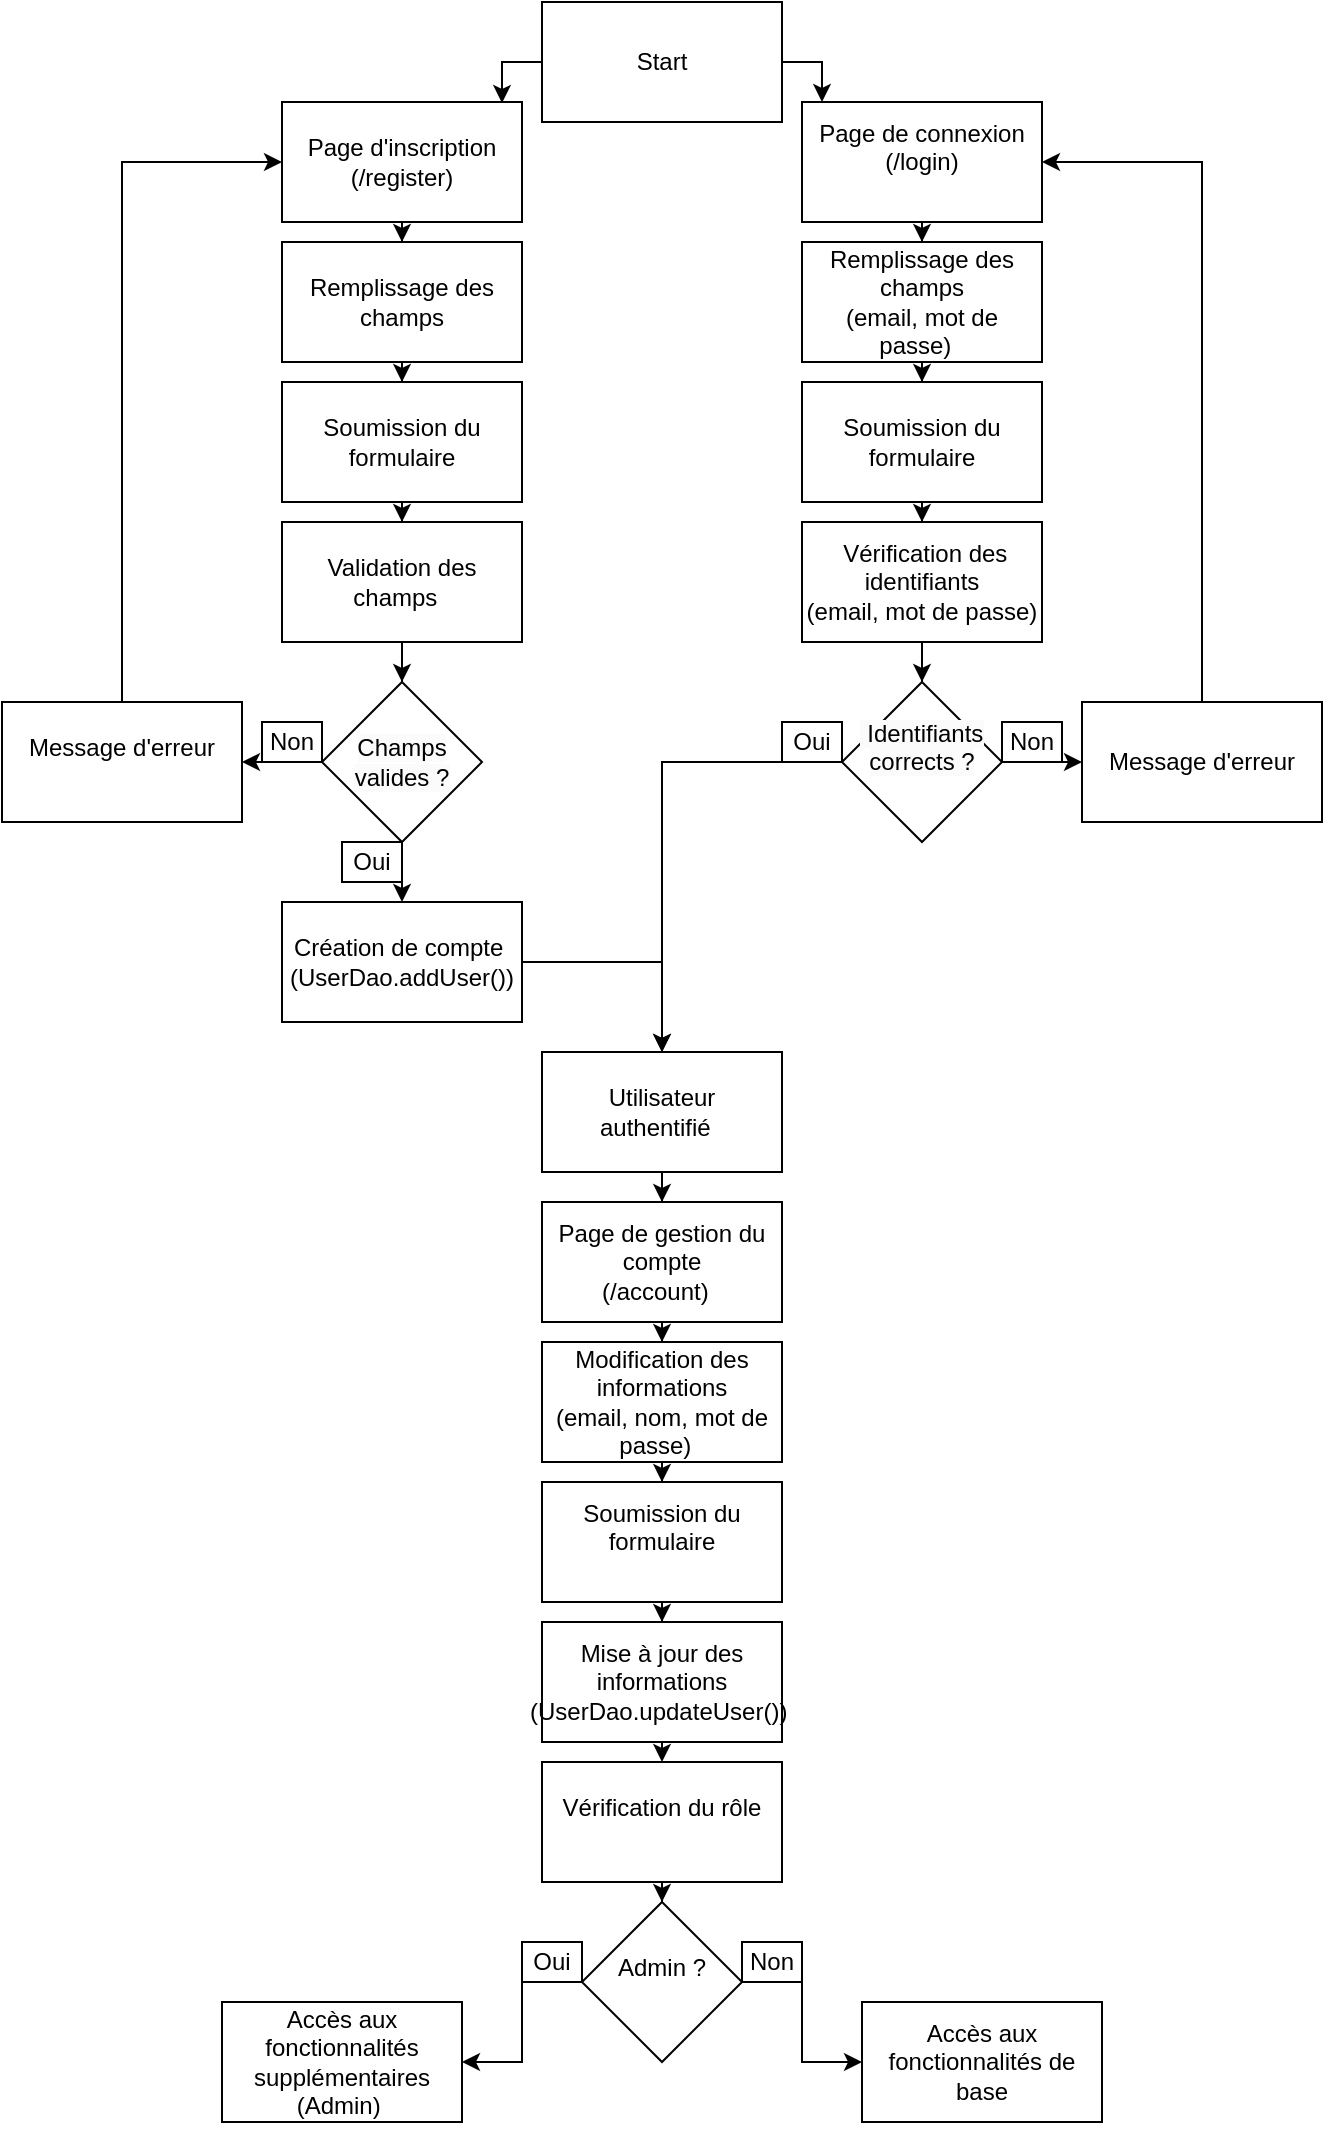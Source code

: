 <mxfile version="24.5.2" type="github">
  <diagram name="Page-1" id="VLQ1q0vU0PJPjyegYe1O">
    <mxGraphModel dx="1195" dy="643" grid="1" gridSize="10" guides="1" tooltips="1" connect="1" arrows="1" fold="1" page="1" pageScale="1" pageWidth="827" pageHeight="1169" math="0" shadow="0">
      <root>
        <mxCell id="0" />
        <mxCell id="1" parent="0" />
        <mxCell id="swKzofVnpEOuJa9C0XW--19" style="edgeStyle=orthogonalEdgeStyle;rounded=0;orthogonalLoop=1;jettySize=auto;html=1;" edge="1" parent="1" source="swKzofVnpEOuJa9C0XW--1" target="swKzofVnpEOuJa9C0XW--5">
          <mxGeometry relative="1" as="geometry" />
        </mxCell>
        <mxCell id="swKzofVnpEOuJa9C0XW--1" value="Page d&#39;inscription (/register&lt;span style=&quot;background-color: initial;&quot;&gt;)&lt;/span&gt;" style="whiteSpace=wrap;html=1;" vertex="1" parent="1">
          <mxGeometry x="230" y="50" width="120" height="60" as="geometry" />
        </mxCell>
        <mxCell id="swKzofVnpEOuJa9C0XW--4" style="edgeStyle=orthogonalEdgeStyle;rounded=0;orthogonalLoop=1;jettySize=auto;html=1;" edge="1" parent="1" source="swKzofVnpEOuJa9C0XW--2">
          <mxGeometry relative="1" as="geometry">
            <mxPoint x="340" y="50" as="targetPoint" />
          </mxGeometry>
        </mxCell>
        <mxCell id="swKzofVnpEOuJa9C0XW--18" style="edgeStyle=orthogonalEdgeStyle;rounded=0;orthogonalLoop=1;jettySize=auto;html=1;" edge="1" parent="1" source="swKzofVnpEOuJa9C0XW--2" target="swKzofVnpEOuJa9C0XW--11">
          <mxGeometry relative="1" as="geometry">
            <Array as="points">
              <mxPoint x="500" y="30" />
            </Array>
          </mxGeometry>
        </mxCell>
        <mxCell id="swKzofVnpEOuJa9C0XW--2" value="Start" style="whiteSpace=wrap;html=1;" vertex="1" parent="1">
          <mxGeometry x="360" width="120" height="60" as="geometry" />
        </mxCell>
        <mxCell id="swKzofVnpEOuJa9C0XW--20" style="edgeStyle=orthogonalEdgeStyle;rounded=0;orthogonalLoop=1;jettySize=auto;html=1;" edge="1" parent="1" source="swKzofVnpEOuJa9C0XW--5" target="swKzofVnpEOuJa9C0XW--6">
          <mxGeometry relative="1" as="geometry" />
        </mxCell>
        <mxCell id="swKzofVnpEOuJa9C0XW--5" value="Remplissage des champs" style="whiteSpace=wrap;html=1;" vertex="1" parent="1">
          <mxGeometry x="230" y="120" width="120" height="60" as="geometry" />
        </mxCell>
        <mxCell id="swKzofVnpEOuJa9C0XW--21" style="edgeStyle=orthogonalEdgeStyle;rounded=0;orthogonalLoop=1;jettySize=auto;html=1;" edge="1" parent="1" source="swKzofVnpEOuJa9C0XW--6" target="swKzofVnpEOuJa9C0XW--7">
          <mxGeometry relative="1" as="geometry" />
        </mxCell>
        <mxCell id="swKzofVnpEOuJa9C0XW--6" value="&lt;div&gt;&lt;span style=&quot;background-color: initial;&quot;&gt;Soumission du formulaire&lt;/span&gt;&lt;br&gt;&lt;/div&gt;" style="whiteSpace=wrap;html=1;" vertex="1" parent="1">
          <mxGeometry x="230" y="190" width="120" height="60" as="geometry" />
        </mxCell>
        <mxCell id="swKzofVnpEOuJa9C0XW--41" style="edgeStyle=orthogonalEdgeStyle;rounded=0;orthogonalLoop=1;jettySize=auto;html=1;exitX=0.5;exitY=1;exitDx=0;exitDy=0;" edge="1" parent="1" source="swKzofVnpEOuJa9C0XW--7" target="swKzofVnpEOuJa9C0XW--36">
          <mxGeometry relative="1" as="geometry" />
        </mxCell>
        <mxCell id="swKzofVnpEOuJa9C0XW--7" value="Validation des champs&lt;span style=&quot;background-color: initial;&quot;&gt;&amp;nbsp;&amp;nbsp;&lt;/span&gt;" style="whiteSpace=wrap;html=1;" vertex="1" parent="1">
          <mxGeometry x="230" y="260" width="120" height="60" as="geometry" />
        </mxCell>
        <mxCell id="swKzofVnpEOuJa9C0XW--32" style="edgeStyle=orthogonalEdgeStyle;rounded=0;orthogonalLoop=1;jettySize=auto;html=1;" edge="1" parent="1" source="swKzofVnpEOuJa9C0XW--9" target="swKzofVnpEOuJa9C0XW--1">
          <mxGeometry relative="1" as="geometry">
            <mxPoint x="150" y="20" as="targetPoint" />
            <Array as="points">
              <mxPoint x="150" y="80" />
            </Array>
          </mxGeometry>
        </mxCell>
        <mxCell id="swKzofVnpEOuJa9C0XW--9" value="&#xa;Message d&#39;erreur&#xa;&#xa;" style="whiteSpace=wrap;html=1;" vertex="1" parent="1">
          <mxGeometry x="90" y="350" width="120" height="60" as="geometry" />
        </mxCell>
        <mxCell id="swKzofVnpEOuJa9C0XW--52" style="edgeStyle=orthogonalEdgeStyle;rounded=0;orthogonalLoop=1;jettySize=auto;html=1;" edge="1" parent="1" source="swKzofVnpEOuJa9C0XW--10" target="swKzofVnpEOuJa9C0XW--17">
          <mxGeometry relative="1" as="geometry" />
        </mxCell>
        <mxCell id="swKzofVnpEOuJa9C0XW--10" value="&lt;br&gt;Création de compte&amp;nbsp;&lt;div&gt;(UserDao.addUser())&lt;div&gt;&lt;br&gt;&lt;/div&gt;&lt;/div&gt;" style="whiteSpace=wrap;html=1;" vertex="1" parent="1">
          <mxGeometry x="230" y="450" width="120" height="60" as="geometry" />
        </mxCell>
        <mxCell id="swKzofVnpEOuJa9C0XW--25" style="edgeStyle=orthogonalEdgeStyle;rounded=0;orthogonalLoop=1;jettySize=auto;html=1;" edge="1" parent="1" source="swKzofVnpEOuJa9C0XW--11" target="swKzofVnpEOuJa9C0XW--12">
          <mxGeometry relative="1" as="geometry" />
        </mxCell>
        <mxCell id="swKzofVnpEOuJa9C0XW--11" value="&#xa;Page de connexion (/login)  &#xa;&#xa;" style="whiteSpace=wrap;html=1;" vertex="1" parent="1">
          <mxGeometry x="490" y="50" width="120" height="60" as="geometry" />
        </mxCell>
        <mxCell id="swKzofVnpEOuJa9C0XW--26" style="edgeStyle=orthogonalEdgeStyle;rounded=0;orthogonalLoop=1;jettySize=auto;html=1;" edge="1" parent="1" source="swKzofVnpEOuJa9C0XW--12" target="swKzofVnpEOuJa9C0XW--13">
          <mxGeometry relative="1" as="geometry" />
        </mxCell>
        <mxCell id="swKzofVnpEOuJa9C0XW--12" value="Remplissage des champs&lt;div&gt;(email, mot de passe)&amp;nbsp;&amp;nbsp;&lt;br&gt;&lt;/div&gt;" style="whiteSpace=wrap;html=1;" vertex="1" parent="1">
          <mxGeometry x="490" y="120" width="120" height="60" as="geometry" />
        </mxCell>
        <mxCell id="swKzofVnpEOuJa9C0XW--27" style="edgeStyle=orthogonalEdgeStyle;rounded=0;orthogonalLoop=1;jettySize=auto;html=1;exitX=0.5;exitY=1;exitDx=0;exitDy=0;" edge="1" parent="1" source="swKzofVnpEOuJa9C0XW--13" target="swKzofVnpEOuJa9C0XW--14">
          <mxGeometry relative="1" as="geometry" />
        </mxCell>
        <mxCell id="swKzofVnpEOuJa9C0XW--13" value="&lt;div&gt;&lt;span style=&quot;background-color: initial;&quot;&gt;Soumission du formulaire&lt;/span&gt;&lt;br&gt;&lt;/div&gt;" style="whiteSpace=wrap;html=1;" vertex="1" parent="1">
          <mxGeometry x="490" y="190" width="120" height="60" as="geometry" />
        </mxCell>
        <mxCell id="swKzofVnpEOuJa9C0XW--50" style="edgeStyle=orthogonalEdgeStyle;rounded=0;orthogonalLoop=1;jettySize=auto;html=1;" edge="1" parent="1" source="swKzofVnpEOuJa9C0XW--14" target="swKzofVnpEOuJa9C0XW--49">
          <mxGeometry relative="1" as="geometry" />
        </mxCell>
        <mxCell id="swKzofVnpEOuJa9C0XW--14" value="&amp;nbsp;Vérification des identifiants&lt;div&gt;(email, mot de passe)&lt;br&gt;&lt;/div&gt;" style="whiteSpace=wrap;html=1;" vertex="1" parent="1">
          <mxGeometry x="490" y="260" width="120" height="60" as="geometry" />
        </mxCell>
        <mxCell id="swKzofVnpEOuJa9C0XW--35" style="edgeStyle=orthogonalEdgeStyle;rounded=0;orthogonalLoop=1;jettySize=auto;html=1;entryX=1;entryY=0.5;entryDx=0;entryDy=0;" edge="1" parent="1" source="swKzofVnpEOuJa9C0XW--16" target="swKzofVnpEOuJa9C0XW--11">
          <mxGeometry relative="1" as="geometry">
            <mxPoint x="680" y="-20" as="targetPoint" />
            <Array as="points">
              <mxPoint x="690" y="80" />
            </Array>
          </mxGeometry>
        </mxCell>
        <mxCell id="swKzofVnpEOuJa9C0XW--16" value="Message d&#39;erreur" style="whiteSpace=wrap;html=1;" vertex="1" parent="1">
          <mxGeometry x="630" y="350" width="120" height="60" as="geometry" />
        </mxCell>
        <mxCell id="swKzofVnpEOuJa9C0XW--57" style="edgeStyle=orthogonalEdgeStyle;rounded=0;orthogonalLoop=1;jettySize=auto;html=1;exitX=0.5;exitY=1;exitDx=0;exitDy=0;" edge="1" parent="1" source="swKzofVnpEOuJa9C0XW--17" target="swKzofVnpEOuJa9C0XW--56">
          <mxGeometry relative="1" as="geometry" />
        </mxCell>
        <mxCell id="swKzofVnpEOuJa9C0XW--17" value="Utilisateur authentifié&amp;nbsp;&amp;nbsp;" style="whiteSpace=wrap;html=1;" vertex="1" parent="1">
          <mxGeometry x="360" y="525" width="120" height="60" as="geometry" />
        </mxCell>
        <mxCell id="swKzofVnpEOuJa9C0XW--38" style="edgeStyle=orthogonalEdgeStyle;rounded=0;orthogonalLoop=1;jettySize=auto;html=1;entryX=1;entryY=0.5;entryDx=0;entryDy=0;" edge="1" parent="1" source="swKzofVnpEOuJa9C0XW--36" target="swKzofVnpEOuJa9C0XW--9">
          <mxGeometry relative="1" as="geometry" />
        </mxCell>
        <mxCell id="swKzofVnpEOuJa9C0XW--42" style="edgeStyle=orthogonalEdgeStyle;rounded=0;orthogonalLoop=1;jettySize=auto;html=1;" edge="1" parent="1" source="swKzofVnpEOuJa9C0XW--36" target="swKzofVnpEOuJa9C0XW--10">
          <mxGeometry relative="1" as="geometry" />
        </mxCell>
        <mxCell id="swKzofVnpEOuJa9C0XW--36" value="&#xa;&lt;br style=&quot;forced-color-adjust: none; color: rgb(0, 0, 0); font-family: Helvetica; font-size: 12px; font-style: normal; font-variant-ligatures: normal; font-variant-caps: normal; font-weight: 400; letter-spacing: normal; orphans: 2; text-align: center; text-indent: 0px; text-transform: none; widows: 2; word-spacing: 0px; -webkit-text-stroke-width: 0px; white-space: normal; background-color: rgb(251, 251, 251); text-decoration-thickness: initial; text-decoration-style: initial; text-decoration-color: initial;&quot;&gt;&lt;span style=&quot;color: rgb(0, 0, 0); font-family: Helvetica; font-size: 12px; font-style: normal; font-variant-ligatures: normal; font-variant-caps: normal; font-weight: 400; letter-spacing: normal; orphans: 2; text-align: center; text-indent: 0px; text-transform: none; widows: 2; word-spacing: 0px; -webkit-text-stroke-width: 0px; white-space: normal; background-color: rgb(251, 251, 251); text-decoration-thickness: initial; text-decoration-style: initial; text-decoration-color: initial; display: inline !important; float: none;&quot;&gt;Champs valides ?&lt;/span&gt;&lt;br style=&quot;forced-color-adjust: none; color: rgb(0, 0, 0); font-family: Helvetica; font-size: 12px; font-style: normal; font-variant-ligatures: normal; font-variant-caps: normal; font-weight: 400; letter-spacing: normal; orphans: 2; text-align: center; text-indent: 0px; text-transform: none; widows: 2; word-spacing: 0px; -webkit-text-stroke-width: 0px; white-space: normal; background-color: rgb(251, 251, 251); text-decoration-thickness: initial; text-decoration-style: initial; text-decoration-color: initial;&quot;&gt;&#xa;&#xa;" style="rhombus;whiteSpace=wrap;html=1;" vertex="1" parent="1">
          <mxGeometry x="250" y="340" width="80" height="80" as="geometry" />
        </mxCell>
        <mxCell id="swKzofVnpEOuJa9C0XW--43" value="Non" style="whiteSpace=wrap;html=1;" vertex="1" parent="1">
          <mxGeometry x="590" y="360" width="30" height="20" as="geometry" />
        </mxCell>
        <mxCell id="swKzofVnpEOuJa9C0XW--46" value="Oui" style="whiteSpace=wrap;html=1;" vertex="1" parent="1">
          <mxGeometry x="260" y="420" width="30" height="20" as="geometry" />
        </mxCell>
        <mxCell id="swKzofVnpEOuJa9C0XW--51" style="edgeStyle=orthogonalEdgeStyle;rounded=0;orthogonalLoop=1;jettySize=auto;html=1;" edge="1" parent="1" source="swKzofVnpEOuJa9C0XW--49" target="swKzofVnpEOuJa9C0XW--16">
          <mxGeometry relative="1" as="geometry" />
        </mxCell>
        <mxCell id="swKzofVnpEOuJa9C0XW--53" style="edgeStyle=orthogonalEdgeStyle;rounded=0;orthogonalLoop=1;jettySize=auto;html=1;" edge="1" parent="1" source="swKzofVnpEOuJa9C0XW--49" target="swKzofVnpEOuJa9C0XW--17">
          <mxGeometry relative="1" as="geometry" />
        </mxCell>
        <mxCell id="swKzofVnpEOuJa9C0XW--49" value="&#xa;&lt;span style=&quot;color: rgb(0, 0, 0); font-family: Helvetica; font-size: 12px; font-style: normal; font-variant-ligatures: normal; font-variant-caps: normal; font-weight: 400; letter-spacing: normal; orphans: 2; text-align: center; text-indent: 0px; text-transform: none; widows: 2; word-spacing: 0px; -webkit-text-stroke-width: 0px; white-space: normal; background-color: rgb(251, 251, 251); text-decoration-thickness: initial; text-decoration-style: initial; text-decoration-color: initial; display: inline !important; float: none;&quot;&gt;&amp;nbsp;Identifiants corrects ?&lt;/span&gt;&#xa;&#xa;" style="rhombus;whiteSpace=wrap;html=1;" vertex="1" parent="1">
          <mxGeometry x="510" y="340" width="80" height="80" as="geometry" />
        </mxCell>
        <mxCell id="swKzofVnpEOuJa9C0XW--54" value="Oui" style="whiteSpace=wrap;html=1;" vertex="1" parent="1">
          <mxGeometry x="480" y="360" width="30" height="20" as="geometry" />
        </mxCell>
        <mxCell id="swKzofVnpEOuJa9C0XW--55" value="Non" style="whiteSpace=wrap;html=1;" vertex="1" parent="1">
          <mxGeometry x="220" y="360" width="30" height="20" as="geometry" />
        </mxCell>
        <mxCell id="swKzofVnpEOuJa9C0XW--59" style="edgeStyle=orthogonalEdgeStyle;rounded=0;orthogonalLoop=1;jettySize=auto;html=1;exitX=0.5;exitY=1;exitDx=0;exitDy=0;" edge="1" parent="1" source="swKzofVnpEOuJa9C0XW--56" target="swKzofVnpEOuJa9C0XW--58">
          <mxGeometry relative="1" as="geometry" />
        </mxCell>
        <mxCell id="swKzofVnpEOuJa9C0XW--56" value="&lt;br&gt;Page de gestion du compte&lt;div&gt;(/account)&amp;nbsp;&amp;nbsp;&lt;br&gt;&lt;br&gt;&lt;/div&gt;" style="whiteSpace=wrap;html=1;" vertex="1" parent="1">
          <mxGeometry x="360" y="600" width="120" height="60" as="geometry" />
        </mxCell>
        <mxCell id="swKzofVnpEOuJa9C0XW--61" style="edgeStyle=orthogonalEdgeStyle;rounded=0;orthogonalLoop=1;jettySize=auto;html=1;exitX=0.5;exitY=1;exitDx=0;exitDy=0;" edge="1" parent="1" source="swKzofVnpEOuJa9C0XW--58" target="swKzofVnpEOuJa9C0XW--60">
          <mxGeometry relative="1" as="geometry" />
        </mxCell>
        <mxCell id="swKzofVnpEOuJa9C0XW--58" value="&lt;br&gt;Modification des informations&lt;div&gt;(email, nom, mot de passe)&amp;nbsp;&amp;nbsp;&lt;br&gt;&lt;br&gt;&lt;/div&gt;" style="whiteSpace=wrap;html=1;" vertex="1" parent="1">
          <mxGeometry x="360" y="670" width="120" height="60" as="geometry" />
        </mxCell>
        <mxCell id="swKzofVnpEOuJa9C0XW--63" style="edgeStyle=orthogonalEdgeStyle;rounded=0;orthogonalLoop=1;jettySize=auto;html=1;exitX=0.5;exitY=1;exitDx=0;exitDy=0;" edge="1" parent="1" source="swKzofVnpEOuJa9C0XW--60" target="swKzofVnpEOuJa9C0XW--62">
          <mxGeometry relative="1" as="geometry" />
        </mxCell>
        <mxCell id="swKzofVnpEOuJa9C0XW--60" value="&#xa; Soumission du formulaire&#xa;&#xa;" style="whiteSpace=wrap;html=1;" vertex="1" parent="1">
          <mxGeometry x="360" y="740" width="120" height="60" as="geometry" />
        </mxCell>
        <mxCell id="swKzofVnpEOuJa9C0XW--68" style="edgeStyle=orthogonalEdgeStyle;rounded=0;orthogonalLoop=1;jettySize=auto;html=1;exitX=0.5;exitY=1;exitDx=0;exitDy=0;entryX=0.5;entryY=0;entryDx=0;entryDy=0;" edge="1" parent="1" source="swKzofVnpEOuJa9C0XW--62" target="swKzofVnpEOuJa9C0XW--64">
          <mxGeometry relative="1" as="geometry" />
        </mxCell>
        <mxCell id="swKzofVnpEOuJa9C0XW--62" value="&lt;br&gt;Mise à jour des informations&lt;div&gt;(UserDao.updateUser())&amp;nbsp;&lt;br&gt;&lt;br&gt;&lt;/div&gt;" style="whiteSpace=wrap;html=1;" vertex="1" parent="1">
          <mxGeometry x="360" y="810" width="120" height="60" as="geometry" />
        </mxCell>
        <mxCell id="swKzofVnpEOuJa9C0XW--69" style="edgeStyle=orthogonalEdgeStyle;rounded=0;orthogonalLoop=1;jettySize=auto;html=1;exitX=0.5;exitY=1;exitDx=0;exitDy=0;" edge="1" parent="1" source="swKzofVnpEOuJa9C0XW--64" target="swKzofVnpEOuJa9C0XW--67">
          <mxGeometry relative="1" as="geometry" />
        </mxCell>
        <mxCell id="swKzofVnpEOuJa9C0XW--64" value="&#xa;Vérification du rôle &#xa;&#xa;" style="whiteSpace=wrap;html=1;" vertex="1" parent="1">
          <mxGeometry x="360" y="880" width="120" height="60" as="geometry" />
        </mxCell>
        <mxCell id="swKzofVnpEOuJa9C0XW--71" value="" style="edgeStyle=orthogonalEdgeStyle;rounded=0;orthogonalLoop=1;jettySize=auto;html=1;" edge="1" parent="1" source="swKzofVnpEOuJa9C0XW--67" target="swKzofVnpEOuJa9C0XW--70">
          <mxGeometry relative="1" as="geometry" />
        </mxCell>
        <mxCell id="swKzofVnpEOuJa9C0XW--73" value="" style="edgeStyle=orthogonalEdgeStyle;rounded=0;orthogonalLoop=1;jettySize=auto;html=1;" edge="1" parent="1" source="swKzofVnpEOuJa9C0XW--67" target="swKzofVnpEOuJa9C0XW--72">
          <mxGeometry relative="1" as="geometry" />
        </mxCell>
        <mxCell id="swKzofVnpEOuJa9C0XW--67" value="&#xa;Admin ? &#xa;&#xa;" style="rhombus;whiteSpace=wrap;html=1;" vertex="1" parent="1">
          <mxGeometry x="380" y="950" width="80" height="80" as="geometry" />
        </mxCell>
        <mxCell id="swKzofVnpEOuJa9C0XW--70" value="&lt;br&gt; Accès aux fonctionnalités de&lt;div&gt;base&lt;br&gt;&lt;br&gt;&lt;/div&gt;" style="whiteSpace=wrap;html=1;" vertex="1" parent="1">
          <mxGeometry x="520" y="1000" width="120" height="60" as="geometry" />
        </mxCell>
        <mxCell id="swKzofVnpEOuJa9C0XW--72" value="&lt;br&gt;Accès aux fonctionnalités&lt;div&gt;supplémentaires (Admin)&amp;nbsp;&lt;br&gt;&lt;br&gt;&lt;/div&gt;" style="whiteSpace=wrap;html=1;" vertex="1" parent="1">
          <mxGeometry x="200" y="1000" width="120" height="60" as="geometry" />
        </mxCell>
        <UserObject label="&lt;span aria-hidden=&quot;true&quot; style=&quot;color-scheme: unset; forced-color-adjust: unset; mask: unset; math-depth: unset; position: fixed; position-anchor: unset; appearance: unset; color: unset; font: unset; font-palette: unset; font-synthesis: unset; inset-area: unset; text-orientation: unset; text-rendering: unset; text-spacing-trim: unset; -webkit-font-smoothing: unset; -webkit-locale: unset; -webkit-text-orientation: unset; -webkit-writing-mode: unset; writing-mode: unset; zoom: unset; accent-color: unset; place-content: unset; place-items: unset; place-self: unset; alignment-baseline: unset; anchor-name: unset; animation-composition: unset; animation: unset; app-region: unset; aspect-ratio: unset; backdrop-filter: unset; backface-visibility: unset; background: unset; background-blend-mode: unset; baseline-shift: unset; baseline-source: unset; block-size: unset; border-block: unset; border: unset; border-radius: unset; border-collapse: unset; border-end-end-radius: unset; border-end-start-radius: unset; border-inline: unset; border-start-end-radius: unset; border-start-start-radius: unset; bottom: unset; box-shadow: unset; box-sizing: unset; break-after: unset; break-before: unset; break-inside: unset; buffered-rendering: unset; caption-side: unset; caret-color: unset; clear: unset; clip: rect(0px, 0px, 0px, 0px); clip-path: unset; clip-rule: unset; color-interpolation: unset; color-interpolation-filters: unset; color-rendering: unset; columns: unset; column-fill: unset; gap: unset; column-rule: unset; column-span: unset; contain: unset; contain-intrinsic-block-size: unset; contain-intrinsic-size: unset; contain-intrinsic-inline-size: unset; container: unset; content: unset; content-visibility: unset; counter-increment: unset; counter-reset: unset; counter-set: unset; cursor: unset; cx: unset; cy: unset; d: unset; display: unset; dominant-baseline: unset; empty-cells: unset; field-sizing: unset; fill: unset; fill-opacity: unset; fill-rule: unset; filter: unset; flex: unset; flex-flow: unset; float: unset; flood-color: unset; flood-opacity: unset; grid: unset; grid-area: unset; height: unset; hyphenate-character: unset; hyphenate-limit-chars: unset; hyphens: unset; image-orientation: unset; image-rendering: unset; initial-letter: unset; inline-size: unset; inset-block: unset; inset-inline: unset; isolation: unset; left: unset; letter-spacing: unset; lighting-color: unset; line-break: unset; list-style: unset; margin-block: unset; margin: unset; margin-inline: unset; marker: unset; mask-type: unset; math-shift: unset; math-style: unset; max-block-size: unset; max-height: unset; max-inline-size: unset; max-width: unset; min-block-size: unset; min-height: unset; min-inline-size: unset; min-width: unset; mix-blend-mode: unset; object-fit: unset; object-position: unset; object-view-box: unset; offset: unset; opacity: unset; order: unset; orphans: unset; outline: unset; outline-offset: unset; overflow-anchor: unset; overflow-clip-margin: unset; overflow-wrap: unset; overflow: unset; overlay: unset; overscroll-behavior-block: unset; overscroll-behavior-inline: unset; overscroll-behavior: unset; padding-block: unset; padding: unset; padding-inline: unset; page: unset; page-orientation: unset; paint-order: unset; perspective: unset; perspective-origin: unset; pointer-events: unset; position-try: unset; position-visibility: unset; quotes: unset; r: unset; resize: unset; right: unset; rotate: unset; ruby-position: unset; rx: unset; ry: unset; scale: unset; scroll-behavior: unset; scroll-margin-block: unset; scroll-margin: unset; scroll-margin-inline: unset; scroll-padding-block: unset; scroll-padding: unset; scroll-padding-inline: unset; scroll-snap-align: unset; scroll-snap-stop: unset; scroll-snap-type: unset; scroll-timeline: unset; scrollbar-color: unset; scrollbar-gutter: unset; scrollbar-width: unset; shape-image-threshold: unset; shape-margin: unset; shape-outside: unset; shape-rendering: unset; size: unset; speak: unset; stop-color: unset; stop-opacity: unset; stroke: unset; stroke-dasharray: unset; stroke-dashoffset: unset; stroke-linecap: unset; stroke-linejoin: unset; stroke-miterlimit: unset; stroke-opacity: unset; stroke-width: unset; tab-size: unset; table-layout: unset; text-align: unset; text-align-last: unset; text-anchor: unset; text-combine-upright: unset; text-decoration: unset; text-decoration-skip-ink: unset; text-emphasis: unset; text-emphasis-position: unset; text-indent: unset; text-overflow: unset; text-shadow: unset; text-size-adjust: unset; text-transform: unset; text-underline-offset: unset; text-underline-position: unset; white-space: pre; timeline-scope: unset; top: 0px; touch-action: unset; transform: unset; transform-box: unset; transform-origin: unset; transform-style: unset; transition: unset; translate: unset; user-select: text; vector-effect: unset; vertical-align: unset; view-timeline: unset; view-transition-class: unset; view-transition-name: unset; visibility: unset; border-spacing: unset; -webkit-box-align: unset; -webkit-box-decoration-break: unset; -webkit-box-direction: unset; -webkit-box-flex: unset; -webkit-box-ordinal-group: unset; -webkit-box-orient: unset; -webkit-box-pack: unset; -webkit-box-reflect: unset; -webkit-line-break: unset; -webkit-line-clamp: unset; -webkit-mask-box-image: unset; -webkit-print-color-adjust: unset; -webkit-rtl-ordering: unset; -webkit-ruby-position: unset; -webkit-tap-highlight-color: unset; -webkit-text-combine: unset; -webkit-text-decorations-in-effect: unset; -webkit-text-fill-color: unset; -webkit-text-security: unset; -webkit-text-stroke: unset; -webkit-user-drag: unset; widows: unset; width: unset; will-change: unset; word-break: unset; word-spacing: unset; x: unset; y: unset; z-index: unset;&quot;&gt;&amp;lt;!-- Simple Service --&amp;gt;&#xa;&#xa;&amp;lt;int:gateway id=&quot;simpleGateway&quot;&#xa;&lt;span style=&quot;white-space: pre;&quot;&gt;&amp;nbsp;&amp;nbsp;&amp;nbsp;&amp;nbsp;&lt;/span&gt;service-interface=&quot;foo.TempConverter&quot;&#xa;&lt;span style=&quot;white-space: pre;&quot;&gt;&amp;nbsp;&amp;nbsp;&amp;nbsp;&amp;nbsp;&lt;/span&gt;default-request-channel=&quot;simpleExpression&quot; /&amp;gt;&#xa;&#xa;&amp;lt;int:service-activator id=&quot;expressionConverter&quot;&#xa;&lt;span style=&quot;white-space: pre;&quot;&gt;&amp;nbsp;&amp;nbsp;&amp;nbsp;&amp;nbsp;&lt;/span&gt;input-channel=&quot;simpleExpression&quot;&#xa;&lt;span style=&quot;white-space: pre;&quot;&gt;&amp;nbsp;&amp;nbsp;&amp;nbsp;&amp;nbsp;&lt;/span&gt;expression=&quot;(payload - 32) / 9 * 5&quot;/&amp;gt;&#xa;&#xa;&amp;lt;!-- Web Service --&amp;gt;&#xa;&#xa;&amp;lt;int:gateway id=&quot;wsGateway&quot; service-interface=&quot;foo.TempConverter&quot;&#xa;&lt;span style=&quot;white-space: pre;&quot;&gt;&amp;nbsp;&amp;nbsp;&amp;nbsp;&amp;nbsp;&lt;/span&gt;default-request-channel=&quot;viaWebService&quot; /&amp;gt;&#xa;&#xa;&amp;lt;int:chain id=&quot;wsChain&quot; input-channel=&quot;viaWebService&quot;&amp;gt;&#xa;&lt;span style=&quot;white-space: pre;&quot;&gt;&amp;nbsp;&amp;nbsp;&amp;nbsp;&amp;nbsp;&lt;/span&gt;&amp;lt;int:transformer&#xa;&lt;span style=&quot;white-space: pre;&quot;&gt;&amp;nbsp;&amp;nbsp;&amp;nbsp;&amp;nbsp;&lt;/span&gt;   expression=&quot;&#39;&amp;amp;lt;FahrenheitToCelsius xmlns=&amp;amp;quot;https://www.w3schools.com/xml/&amp;amp;quot;&amp;amp;gt;&amp;amp;lt;Fahrenheit&amp;amp;gt;XXX&amp;amp;lt;/Fahrenheit&amp;amp;gt;&amp;amp;lt;/FahrenheitToCelsius&amp;amp;gt;&#39;.replace(&#39;XXX&#39;, payload.toString())&quot; /&amp;gt;&#xa;&lt;span style=&quot;white-space: pre;&quot;&gt;&amp;nbsp;&amp;nbsp;&amp;nbsp;&amp;nbsp;&lt;/span&gt;&amp;lt;int-ws:header-enricher&amp;gt;&#xa;&lt;span style=&quot;white-space: pre;&quot;&gt;&amp;nbsp;&amp;nbsp;&amp;nbsp;&amp;nbsp;&lt;/span&gt;&lt;span style=&quot;white-space: pre;&quot;&gt;&amp;nbsp;&amp;nbsp;&amp;nbsp;&amp;nbsp;&lt;/span&gt;&amp;lt;int-ws:soap-action value=&quot;https://www.w3schools.com/xml/FahrenheitToCelsius&quot;/&amp;gt;&#xa;&lt;span style=&quot;white-space: pre;&quot;&gt;&amp;nbsp;&amp;nbsp;&amp;nbsp;&amp;nbsp;&lt;/span&gt;&amp;lt;/int-ws:header-enricher&amp;gt;&#xa;&lt;span style=&quot;white-space: pre;&quot;&gt;&amp;nbsp;&amp;nbsp;&amp;nbsp;&amp;nbsp;&lt;/span&gt;&amp;lt;int-ws:outbound-gateway&#xa;&lt;span style=&quot;white-space: pre;&quot;&gt;&amp;nbsp;&amp;nbsp;&amp;nbsp;&amp;nbsp;&lt;/span&gt;&lt;span style=&quot;white-space: pre;&quot;&gt;&amp;nbsp;&amp;nbsp;&amp;nbsp;&amp;nbsp;&lt;/span&gt;uri=&quot;https://www.w3schools.com/xml/tempconvert.asmx&quot;/&amp;gt;&#xa;&lt;span style=&quot;white-space: pre;&quot;&gt;&amp;nbsp;&amp;nbsp;&amp;nbsp;&amp;nbsp;&lt;/span&gt;&amp;lt;int-xml:xpath-transformer&#xa;&lt;span style=&quot;white-space: pre;&quot;&gt;&amp;nbsp;&amp;nbsp;&amp;nbsp;&amp;nbsp;&lt;/span&gt;&lt;span style=&quot;white-space: pre;&quot;&gt;&amp;nbsp;&amp;nbsp;&amp;nbsp;&amp;nbsp;&lt;/span&gt;xpath-expression=&quot;/*[local-name()=&#39;FahrenheitToCelsiusResponse&#39;]/*[local-name()=&#39;FahrenheitToCelsiusResult&#39;]&quot;/&amp;gt;&#xa;&amp;lt;/int:chain&amp;gt;&lt;/span&gt;" link="&lt;span aria-hidden=&quot;true&quot; style=&quot;color-scheme: unset; forced-color-adjust: unset; mask: unset; math-depth: unset; position: fixed; position-anchor: unset; appearance: unset; color: unset; font: unset; font-palette: unset; font-synthesis: unset; inset-area: unset; text-orientation: unset; text-rendering: unset; text-spacing-trim: unset; -webkit-font-smoothing: unset; -webkit-locale: unset; -webkit-text-orientation: unset; -webkit-writing-mode: unset; writing-mode: unset; zoom: unset; accent-color: unset; place-content: unset; place-items: unset; place-self: unset; alignment-baseline: unset; anchor-name: unset; animation-composition: unset; animation: unset; app-region: unset; aspect-ratio: unset; backdrop-filter: unset; backface-visibility: unset; background: unset; background-blend-mode: unset; baseline-shift: unset; baseline-source: unset; block-size: unset; border-block: unset; border: unset; border-radius: unset; border-collapse: unset; border-end-end-radius: unset; border-end-start-radius: unset; border-inline: unset; border-start-end-radius: unset; border-start-start-radius: unset; bottom: unset; box-shadow: unset; box-sizing: unset; break-after: unset; break-before: unset; break-inside: unset; buffered-rendering: unset; caption-side: unset; caret-color: unset; clear: unset; clip: rect(0px, 0px, 0px, 0px); clip-path: unset; clip-rule: unset; color-interpolation: unset; color-interpolation-filters: unset; color-rendering: unset; columns: unset; column-fill: unset; gap: unset; column-rule: unset; column-span: unset; contain: unset; contain-intrinsic-block-size: unset; contain-intrinsic-size: unset; contain-intrinsic-inline-size: unset; container: unset; content: unset; content-visibility: unset; counter-increment: unset; counter-reset: unset; counter-set: unset; cursor: unset; cx: unset; cy: unset; d: unset; display: unset; dominant-baseline: unset; empty-cells: unset; field-sizing: unset; fill: unset; fill-opacity: unset; fill-rule: unset; filter: unset; flex: unset; flex-flow: unset; float: unset; flood-color: unset; flood-opacity: unset; grid: unset; grid-area: unset; height: unset; hyphenate-character: unset; hyphenate-limit-chars: unset; hyphens: unset; image-orientation: unset; image-rendering: unset; initial-letter: unset; inline-size: unset; inset-block: unset; inset-inline: unset; isolation: unset; left: unset; letter-spacing: unset; lighting-color: unset; line-break: unset; list-style: unset; margin-block: unset; margin: unset; margin-inline: unset; marker: unset; mask-type: unset; math-shift: unset; math-style: unset; max-block-size: unset; max-height: unset; max-inline-size: unset; max-width: unset; min-block-size: unset; min-height: unset; min-inline-size: unset; min-width: unset; mix-blend-mode: unset; object-fit: unset; object-position: unset; object-view-box: unset; offset: unset; opacity: unset; order: unset; orphans: unset; outline: unset; outline-offset: unset; overflow-anchor: unset; overflow-clip-margin: unset; overflow-wrap: unset; overflow: unset; overlay: unset; overscroll-behavior-block: unset; overscroll-behavior-inline: unset; overscroll-behavior: unset; padding-block: unset; padding: unset; padding-inline: unset; page: unset; page-orientation: unset; paint-order: unset; perspective: unset; perspective-origin: unset; pointer-events: unset; position-try: unset; position-visibility: unset; quotes: unset; r: unset; resize: unset; right: unset; rotate: unset; ruby-position: unset; rx: unset; ry: unset; scale: unset; scroll-behavior: unset; scroll-margin-block: unset; scroll-margin: unset; scroll-margin-inline: unset; scroll-padding-block: unset; scroll-padding: unset; scroll-padding-inline: unset; scroll-snap-align: unset; scroll-snap-stop: unset; scroll-snap-type: unset; scroll-timeline: unset; scrollbar-color: unset; scrollbar-gutter: unset; scrollbar-width: unset; shape-image-threshold: unset; shape-margin: unset; shape-outside: unset; shape-rendering: unset; size: unset; speak: unset; stop-color: unset; stop-opacity: unset; stroke: unset; stroke-dasharray: unset; stroke-dashoffset: unset; stroke-linecap: unset; stroke-linejoin: unset; stroke-miterlimit: unset; stroke-opacity: unset; stroke-width: unset; tab-size: unset; table-layout: unset; text-align: unset; text-align-last: unset; text-anchor: unset; text-combine-upright: unset; text-decoration: unset; text-decoration-skip-ink: unset; text-emphasis: unset; text-emphasis-position: unset; text-indent: unset; text-overflow: unset; text-shadow: unset; text-size-adjust: unset; text-transform: unset; text-underline-offset: unset; text-underline-position: unset; white-space: pre; timeline-scope: unset; top: 0px; touch-action: unset; transform: unset; transform-box: unset; transform-origin: unset; transform-style: unset; transition: unset; translate: unset; user-select: text; vector-effect: unset; vertical-align: unset; view-timeline: unset; view-transition-class: unset; view-transition-name: unset; visibility: unset; border-spacing: unset; -webkit-box-align: unset; -webkit-box-decoration-break: unset; -webkit-box-direction: unset; -webkit-box-flex: unset; -webkit-box-ordinal-group: unset; -webkit-box-orient: unset; -webkit-box-pack: unset; -webkit-box-reflect: unset; -webkit-line-break: unset; -webkit-line-clamp: unset; -webkit-mask-box-image: unset; -webkit-print-color-adjust: unset; -webkit-rtl-ordering: unset; -webkit-ruby-position: unset; -webkit-tap-highlight-color: unset; -webkit-text-combine: unset; -webkit-text-decorations-in-effect: unset; -webkit-text-fill-color: unset; -webkit-text-security: unset; -webkit-text-stroke: unset; -webkit-user-drag: unset; widows: unset; width: unset; will-change: unset; word-break: unset; word-spacing: unset; x: unset; y: unset; z-index: unset;&quot;&gt;&amp;lt;!-- Simple Service --&amp;gt;&#xa;&#xa;&amp;lt;int:gateway id=&quot;simpleGateway&quot;&#xa;&lt;span style=&quot;white-space: pre;&quot;&gt;&amp;nbsp;&amp;nbsp;&amp;nbsp;&amp;nbsp;&lt;/span&gt;service-interface=&quot;foo.TempConverter&quot;&#xa;&lt;span style=&quot;white-space: pre;&quot;&gt;&amp;nbsp;&amp;nbsp;&amp;nbsp;&amp;nbsp;&lt;/span&gt;default-request-channel=&quot;simpleExpression&quot; /&amp;gt;&#xa;&#xa;&amp;lt;int:service-activator id=&quot;expressionConverter&quot;&#xa;&lt;span style=&quot;white-space: pre;&quot;&gt;&amp;nbsp;&amp;nbsp;&amp;nbsp;&amp;nbsp;&lt;/span&gt;input-channel=&quot;simpleExpression&quot;&#xa;&lt;span style=&quot;white-space: pre;&quot;&gt;&amp;nbsp;&amp;nbsp;&amp;nbsp;&amp;nbsp;&lt;/span&gt;expression=&quot;(payload - 32) / 9 * 5&quot;/&amp;gt;&#xa;&#xa;&amp;lt;!-- Web Service --&amp;gt;&#xa;&#xa;&amp;lt;int:gateway id=&quot;wsGateway&quot; service-interface=&quot;foo.TempConverter&quot;&#xa;&lt;span style=&quot;white-space: pre;&quot;&gt;&amp;nbsp;&amp;nbsp;&amp;nbsp;&amp;nbsp;&lt;/span&gt;default-request-channel=&quot;viaWebService&quot; /&amp;gt;&#xa;&#xa;&amp;lt;int:chain id=&quot;wsChain&quot; input-channel=&quot;viaWebService&quot;&amp;gt;&#xa;&lt;span style=&quot;white-space: pre;&quot;&gt;&amp;nbsp;&amp;nbsp;&amp;nbsp;&amp;nbsp;&lt;/span&gt;&amp;lt;int:transformer&#xa;&lt;span style=&quot;white-space: pre;&quot;&gt;&amp;nbsp;&amp;nbsp;&amp;nbsp;&amp;nbsp;&lt;/span&gt;   expression=&quot;&#39;&amp;amp;lt;FahrenheitToCelsius xmlns=&amp;amp;quot;https://www.w3schools.com/xml/&amp;amp;quot;&amp;amp;gt;&amp;amp;lt;Fahrenheit&amp;amp;gt;XXX&amp;amp;lt;/Fahrenheit&amp;amp;gt;&amp;amp;lt;/FahrenheitToCelsius&amp;amp;gt;&#39;.replace(&#39;XXX&#39;, payload.toString())&quot; /&amp;gt;&#xa;&lt;span style=&quot;white-space: pre;&quot;&gt;&amp;nbsp;&amp;nbsp;&amp;nbsp;&amp;nbsp;&lt;/span&gt;&amp;lt;int-ws:header-enricher&amp;gt;&#xa;&lt;span style=&quot;white-space: pre;&quot;&gt;&amp;nbsp;&amp;nbsp;&amp;nbsp;&amp;nbsp;&lt;/span&gt;&lt;span style=&quot;white-space: pre;&quot;&gt;&amp;nbsp;&amp;nbsp;&amp;nbsp;&amp;nbsp;&lt;/span&gt;&amp;lt;int-ws:soap-action value=&quot;https://www.w3schools.com/xml/FahrenheitToCelsius&quot;/&amp;gt;&#xa;&lt;span style=&quot;white-space: pre;&quot;&gt;&amp;nbsp;&amp;nbsp;&amp;nbsp;&amp;nbsp;&lt;/span&gt;&amp;lt;/int-ws:header-enricher&amp;gt;&#xa;&lt;span style=&quot;white-space: pre;&quot;&gt;&amp;nbsp;&amp;nbsp;&amp;nbsp;&amp;nbsp;&lt;/span&gt;&amp;lt;int-ws:outbound-gateway&#xa;&lt;span style=&quot;white-space: pre;&quot;&gt;&amp;nbsp;&amp;nbsp;&amp;nbsp;&amp;nbsp;&lt;/span&gt;&lt;span style=&quot;white-space: pre;&quot;&gt;&amp;nbsp;&amp;nbsp;&amp;nbsp;&amp;nbsp;&lt;/span&gt;uri=&quot;https://www.w3schools.com/xml/tempconvert.asmx&quot;/&amp;gt;&#xa;&lt;span style=&quot;white-space: pre;&quot;&gt;&amp;nbsp;&amp;nbsp;&amp;nbsp;&amp;nbsp;&lt;/span&gt;&amp;lt;int-xml:xpath-transformer&#xa;&lt;span style=&quot;white-space: pre;&quot;&gt;&amp;nbsp;&amp;nbsp;&amp;nbsp;&amp;nbsp;&lt;/span&gt;&lt;span style=&quot;white-space: pre;&quot;&gt;&amp;nbsp;&amp;nbsp;&amp;nbsp;&amp;nbsp;&lt;/span&gt;xpath-expression=&quot;/*[local-name()=&#39;FahrenheitToCelsiusResponse&#39;]/*[local-name()=&#39;FahrenheitToCelsiusResult&#39;]&quot;/&amp;gt;&#xa;&amp;lt;/int:chain&amp;gt;&lt;/span&gt;" id="swKzofVnpEOuJa9C0XW--76">
          <mxCell style="text;whiteSpace=wrap;html=1;" vertex="1" parent="1">
            <mxGeometry x="460" y="970" width="30" height="20" as="geometry" />
          </mxCell>
        </UserObject>
        <mxCell id="swKzofVnpEOuJa9C0XW--78" value="Non" style="whiteSpace=wrap;html=1;" vertex="1" parent="1">
          <mxGeometry x="460" y="970" width="30" height="20" as="geometry" />
        </mxCell>
        <mxCell id="swKzofVnpEOuJa9C0XW--79" value="Oui" style="whiteSpace=wrap;html=1;" vertex="1" parent="1">
          <mxGeometry x="350" y="970" width="30" height="20" as="geometry" />
        </mxCell>
      </root>
    </mxGraphModel>
  </diagram>
</mxfile>
